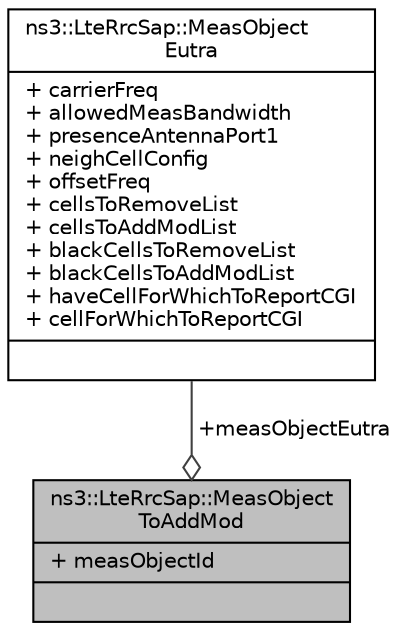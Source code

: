digraph "ns3::LteRrcSap::MeasObjectToAddMod"
{
  edge [fontname="Helvetica",fontsize="10",labelfontname="Helvetica",labelfontsize="10"];
  node [fontname="Helvetica",fontsize="10",shape=record];
  Node1 [label="{ns3::LteRrcSap::MeasObject\lToAddMod\n|+ measObjectId\l|}",height=0.2,width=0.4,color="black", fillcolor="grey75", style="filled", fontcolor="black"];
  Node2 -> Node1 [color="grey25",fontsize="10",style="solid",label=" +measObjectEutra" ,arrowhead="odiamond"];
  Node2 [label="{ns3::LteRrcSap::MeasObject\lEutra\n|+ carrierFreq\l+ allowedMeasBandwidth\l+ presenceAntennaPort1\l+ neighCellConfig\l+ offsetFreq\l+ cellsToRemoveList\l+ cellsToAddModList\l+ blackCellsToRemoveList\l+ blackCellsToAddModList\l+ haveCellForWhichToReportCGI\l+ cellForWhichToReportCGI\l|}",height=0.2,width=0.4,color="black", fillcolor="white", style="filled",URL="$dc/d63/structns3_1_1LteRrcSap_1_1MeasObjectEutra.html"];
}
